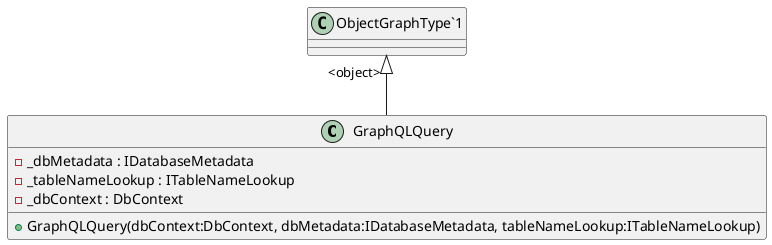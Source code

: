 @startuml
class GraphQLQuery {
    - _dbMetadata : IDatabaseMetadata
    - _tableNameLookup : ITableNameLookup
    - _dbContext : DbContext
    + GraphQLQuery(dbContext:DbContext, dbMetadata:IDatabaseMetadata, tableNameLookup:ITableNameLookup)
}
"ObjectGraphType`1" "<object>" <|-- GraphQLQuery
@enduml
